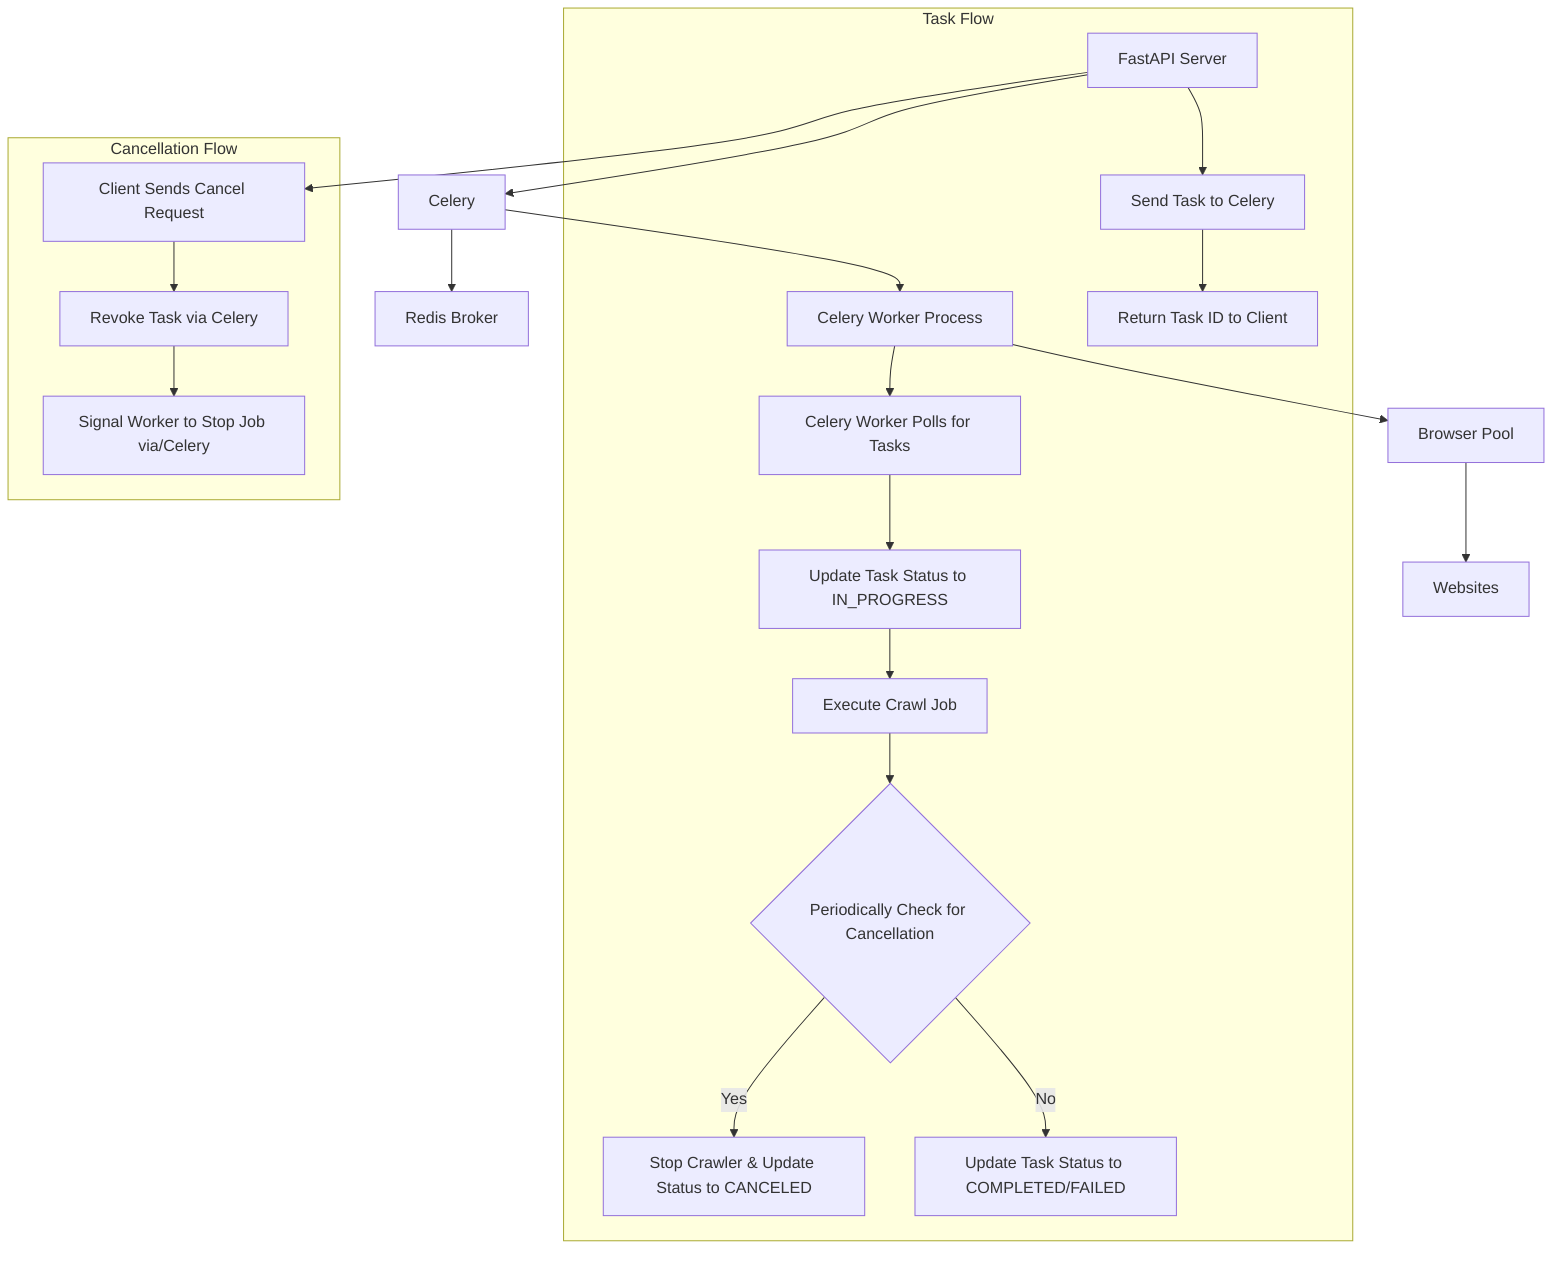 graph TD
    A[FastAPI Server] --> B[Celery];
    B --> R[Redis Broker];
    B --> C[Celery Worker Process];
    C --> D[Browser Pool];
    D --> E[Websites];

    subgraph Task Flow
        A --> F[Send Task to Celery];
        F --> G[Return Task ID to Client];
        C --> H[Celery Worker Polls for Tasks];
        H --> I[Update Task Status to IN_PROGRESS];
        I --> J[Execute Crawl Job];
        J --> K{Periodically Check for Cancellation};
        K -- Yes --> L[Stop Crawler & Update Status to CANCELED];
        K -- No --> M[Update Task Status to COMPLETED/FAILED];
    end

    subgraph Cancellation Flow
        A --> N[Client Sends Cancel Request];
        N --> O[Revoke Task via Celery];
        O --> P[Signal Worker to Stop Job via/Celery];
    end